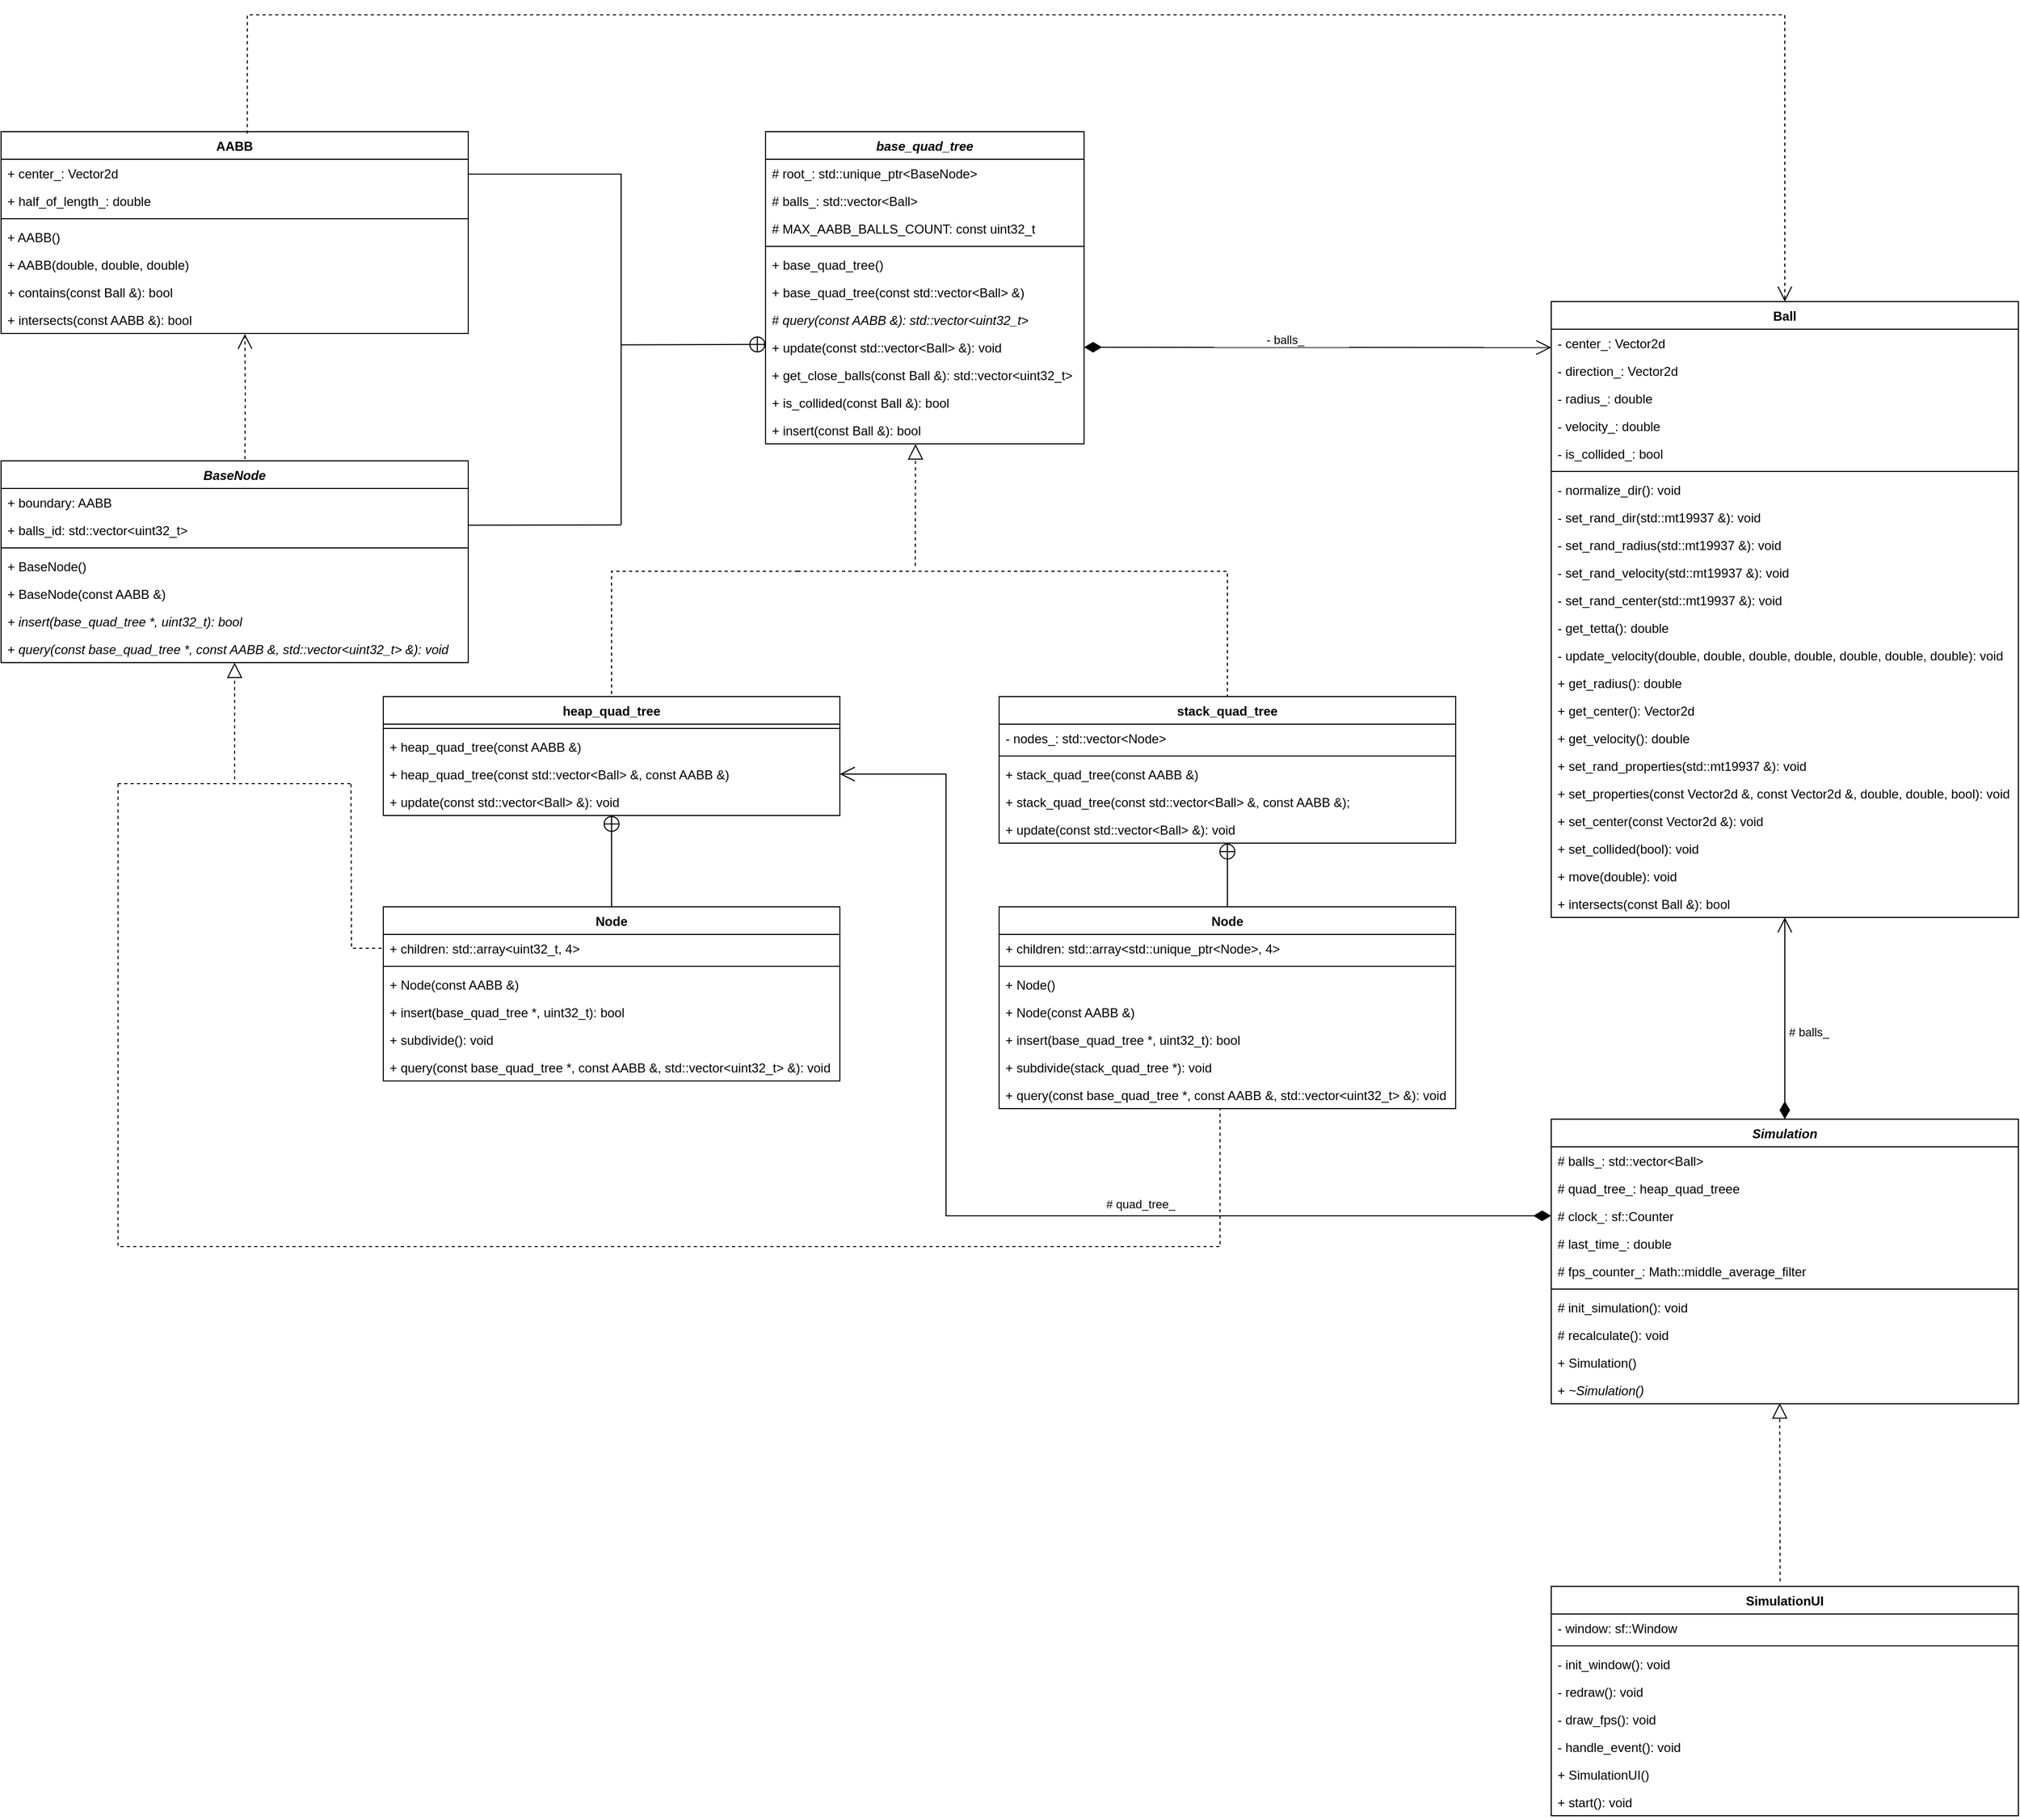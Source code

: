 <mxfile version="21.1.1" type="device">
  <diagram name="Page-1" id="UJRYO1_6vTV9VIauJ9Q4">
    <mxGraphModel dx="3269" dy="2521" grid="1" gridSize="10" guides="1" tooltips="1" connect="1" arrows="1" fold="1" page="1" pageScale="1" pageWidth="827" pageHeight="1169" math="0" shadow="0">
      <root>
        <mxCell id="0" />
        <mxCell id="1" parent="0" />
        <mxCell id="9urxqjlxQr2E_BWtx98O-6" value="Ball" style="swimlane;fontStyle=1;align=center;verticalAlign=top;childLayout=stackLayout;horizontal=1;startSize=26;horizontalStack=0;resizeParent=1;resizeParentMax=0;resizeLast=0;collapsible=1;marginBottom=0;whiteSpace=wrap;html=1;" parent="1" vertex="1">
          <mxGeometry x="1230" y="230" width="440" height="580" as="geometry">
            <mxRectangle x="140" y="180" width="60" height="30" as="alternateBounds" />
          </mxGeometry>
        </mxCell>
        <mxCell id="9urxqjlxQr2E_BWtx98O-7" value="- center_: Vector2d" style="text;strokeColor=none;fillColor=none;align=left;verticalAlign=top;spacingLeft=4;spacingRight=4;overflow=hidden;rotatable=0;points=[[0,0.5],[1,0.5]];portConstraint=eastwest;whiteSpace=wrap;html=1;" parent="9urxqjlxQr2E_BWtx98O-6" vertex="1">
          <mxGeometry y="26" width="440" height="26" as="geometry" />
        </mxCell>
        <mxCell id="b9e9yPSJ1jXsbHPMa5kg-59" value="- direction_: Vector2d" style="text;strokeColor=none;fillColor=none;align=left;verticalAlign=top;spacingLeft=4;spacingRight=4;overflow=hidden;rotatable=0;points=[[0,0.5],[1,0.5]];portConstraint=eastwest;whiteSpace=wrap;html=1;" parent="9urxqjlxQr2E_BWtx98O-6" vertex="1">
          <mxGeometry y="52" width="440" height="26" as="geometry" />
        </mxCell>
        <mxCell id="b9e9yPSJ1jXsbHPMa5kg-58" value="- radius_: double" style="text;strokeColor=none;fillColor=none;align=left;verticalAlign=top;spacingLeft=4;spacingRight=4;overflow=hidden;rotatable=0;points=[[0,0.5],[1,0.5]];portConstraint=eastwest;whiteSpace=wrap;html=1;" parent="9urxqjlxQr2E_BWtx98O-6" vertex="1">
          <mxGeometry y="78" width="440" height="26" as="geometry" />
        </mxCell>
        <mxCell id="b9e9yPSJ1jXsbHPMa5kg-57" value="- velocity_: double" style="text;strokeColor=none;fillColor=none;align=left;verticalAlign=top;spacingLeft=4;spacingRight=4;overflow=hidden;rotatable=0;points=[[0,0.5],[1,0.5]];portConstraint=eastwest;whiteSpace=wrap;html=1;" parent="9urxqjlxQr2E_BWtx98O-6" vertex="1">
          <mxGeometry y="104" width="440" height="26" as="geometry" />
        </mxCell>
        <mxCell id="b9e9yPSJ1jXsbHPMa5kg-55" value="- is_collided_: bool" style="text;strokeColor=none;fillColor=none;align=left;verticalAlign=top;spacingLeft=4;spacingRight=4;overflow=hidden;rotatable=0;points=[[0,0.5],[1,0.5]];portConstraint=eastwest;whiteSpace=wrap;html=1;" parent="9urxqjlxQr2E_BWtx98O-6" vertex="1">
          <mxGeometry y="130" width="440" height="26" as="geometry" />
        </mxCell>
        <mxCell id="9urxqjlxQr2E_BWtx98O-8" value="" style="line;strokeWidth=1;fillColor=none;align=left;verticalAlign=middle;spacingTop=-1;spacingLeft=3;spacingRight=3;rotatable=0;labelPosition=right;points=[];portConstraint=eastwest;strokeColor=inherit;" parent="9urxqjlxQr2E_BWtx98O-6" vertex="1">
          <mxGeometry y="156" width="440" height="8" as="geometry" />
        </mxCell>
        <mxCell id="9urxqjlxQr2E_BWtx98O-9" value="- normalize_dir(): void" style="text;strokeColor=none;fillColor=none;align=left;verticalAlign=top;spacingLeft=4;spacingRight=4;overflow=hidden;rotatable=0;points=[[0,0.5],[1,0.5]];portConstraint=eastwest;whiteSpace=wrap;html=1;" parent="9urxqjlxQr2E_BWtx98O-6" vertex="1">
          <mxGeometry y="164" width="440" height="26" as="geometry" />
        </mxCell>
        <mxCell id="b9e9yPSJ1jXsbHPMa5kg-66" value="- set_rand_dir(std::mt19937 &amp;amp;): void" style="text;strokeColor=none;fillColor=none;align=left;verticalAlign=top;spacingLeft=4;spacingRight=4;overflow=hidden;rotatable=0;points=[[0,0.5],[1,0.5]];portConstraint=eastwest;whiteSpace=wrap;html=1;" parent="9urxqjlxQr2E_BWtx98O-6" vertex="1">
          <mxGeometry y="190" width="440" height="26" as="geometry" />
        </mxCell>
        <mxCell id="b9e9yPSJ1jXsbHPMa5kg-65" value="- set_rand_radius(std::mt19937 &amp;amp;): void" style="text;strokeColor=none;fillColor=none;align=left;verticalAlign=top;spacingLeft=4;spacingRight=4;overflow=hidden;rotatable=0;points=[[0,0.5],[1,0.5]];portConstraint=eastwest;whiteSpace=wrap;html=1;" parent="9urxqjlxQr2E_BWtx98O-6" vertex="1">
          <mxGeometry y="216" width="440" height="26" as="geometry" />
        </mxCell>
        <mxCell id="b9e9yPSJ1jXsbHPMa5kg-64" value="- set_rand_velocity(std::mt19937 &amp;amp;): void&amp;nbsp;" style="text;strokeColor=none;fillColor=none;align=left;verticalAlign=top;spacingLeft=4;spacingRight=4;overflow=hidden;rotatable=0;points=[[0,0.5],[1,0.5]];portConstraint=eastwest;whiteSpace=wrap;html=1;" parent="9urxqjlxQr2E_BWtx98O-6" vertex="1">
          <mxGeometry y="242" width="440" height="26" as="geometry" />
        </mxCell>
        <mxCell id="b9e9yPSJ1jXsbHPMa5kg-63" value="- set_rand_center(std::mt19937 &amp;amp;): void" style="text;strokeColor=none;fillColor=none;align=left;verticalAlign=top;spacingLeft=4;spacingRight=4;overflow=hidden;rotatable=0;points=[[0,0.5],[1,0.5]];portConstraint=eastwest;whiteSpace=wrap;html=1;" parent="9urxqjlxQr2E_BWtx98O-6" vertex="1">
          <mxGeometry y="268" width="440" height="26" as="geometry" />
        </mxCell>
        <mxCell id="b9e9yPSJ1jXsbHPMa5kg-62" value="- get_tetta(): double" style="text;strokeColor=none;fillColor=none;align=left;verticalAlign=top;spacingLeft=4;spacingRight=4;overflow=hidden;rotatable=0;points=[[0,0.5],[1,0.5]];portConstraint=eastwest;whiteSpace=wrap;html=1;" parent="9urxqjlxQr2E_BWtx98O-6" vertex="1">
          <mxGeometry y="294" width="440" height="26" as="geometry" />
        </mxCell>
        <mxCell id="b9e9yPSJ1jXsbHPMa5kg-61" value="- update_velocity(double, double, double, double, double, double, double): void" style="text;strokeColor=none;fillColor=none;align=left;verticalAlign=top;spacingLeft=4;spacingRight=4;overflow=hidden;rotatable=0;points=[[0,0.5],[1,0.5]];portConstraint=eastwest;whiteSpace=wrap;html=1;" parent="9urxqjlxQr2E_BWtx98O-6" vertex="1">
          <mxGeometry y="320" width="440" height="26" as="geometry" />
        </mxCell>
        <mxCell id="b9e9yPSJ1jXsbHPMa5kg-60" value="+ get_radius(): double" style="text;strokeColor=none;fillColor=none;align=left;verticalAlign=top;spacingLeft=4;spacingRight=4;overflow=hidden;rotatable=0;points=[[0,0.5],[1,0.5]];portConstraint=eastwest;whiteSpace=wrap;html=1;" parent="9urxqjlxQr2E_BWtx98O-6" vertex="1">
          <mxGeometry y="346" width="440" height="26" as="geometry" />
        </mxCell>
        <mxCell id="b9e9yPSJ1jXsbHPMa5kg-70" value="+ get_center(): Vector2d" style="text;strokeColor=none;fillColor=none;align=left;verticalAlign=top;spacingLeft=4;spacingRight=4;overflow=hidden;rotatable=0;points=[[0,0.5],[1,0.5]];portConstraint=eastwest;whiteSpace=wrap;html=1;" parent="9urxqjlxQr2E_BWtx98O-6" vertex="1">
          <mxGeometry y="372" width="440" height="26" as="geometry" />
        </mxCell>
        <mxCell id="b9e9yPSJ1jXsbHPMa5kg-69" value="+ get_velocity(): double" style="text;strokeColor=none;fillColor=none;align=left;verticalAlign=top;spacingLeft=4;spacingRight=4;overflow=hidden;rotatable=0;points=[[0,0.5],[1,0.5]];portConstraint=eastwest;whiteSpace=wrap;html=1;" parent="9urxqjlxQr2E_BWtx98O-6" vertex="1">
          <mxGeometry y="398" width="440" height="26" as="geometry" />
        </mxCell>
        <mxCell id="b9e9yPSJ1jXsbHPMa5kg-68" value="+ set_rand_properties(std::mt19937 &amp;amp;): void" style="text;strokeColor=none;fillColor=none;align=left;verticalAlign=top;spacingLeft=4;spacingRight=4;overflow=hidden;rotatable=0;points=[[0,0.5],[1,0.5]];portConstraint=eastwest;whiteSpace=wrap;html=1;" parent="9urxqjlxQr2E_BWtx98O-6" vertex="1">
          <mxGeometry y="424" width="440" height="26" as="geometry" />
        </mxCell>
        <mxCell id="b9e9yPSJ1jXsbHPMa5kg-67" value="+ set_properties(const Vector2d &amp;amp;, const Vector2d &amp;amp;, double, double, bool): void" style="text;strokeColor=none;fillColor=none;align=left;verticalAlign=top;spacingLeft=4;spacingRight=4;overflow=hidden;rotatable=0;points=[[0,0.5],[1,0.5]];portConstraint=eastwest;whiteSpace=wrap;html=1;" parent="9urxqjlxQr2E_BWtx98O-6" vertex="1">
          <mxGeometry y="450" width="440" height="26" as="geometry" />
        </mxCell>
        <mxCell id="b9e9yPSJ1jXsbHPMa5kg-74" value="+ set_center(const Vector2d &amp;amp;): void" style="text;strokeColor=none;fillColor=none;align=left;verticalAlign=top;spacingLeft=4;spacingRight=4;overflow=hidden;rotatable=0;points=[[0,0.5],[1,0.5]];portConstraint=eastwest;whiteSpace=wrap;html=1;" parent="9urxqjlxQr2E_BWtx98O-6" vertex="1">
          <mxGeometry y="476" width="440" height="26" as="geometry" />
        </mxCell>
        <mxCell id="b9e9yPSJ1jXsbHPMa5kg-73" value="+ set_collided(bool): void" style="text;strokeColor=none;fillColor=none;align=left;verticalAlign=top;spacingLeft=4;spacingRight=4;overflow=hidden;rotatable=0;points=[[0,0.5],[1,0.5]];portConstraint=eastwest;whiteSpace=wrap;html=1;" parent="9urxqjlxQr2E_BWtx98O-6" vertex="1">
          <mxGeometry y="502" width="440" height="26" as="geometry" />
        </mxCell>
        <mxCell id="b9e9yPSJ1jXsbHPMa5kg-71" value="+ move(double): void" style="text;strokeColor=none;fillColor=none;align=left;verticalAlign=top;spacingLeft=4;spacingRight=4;overflow=hidden;rotatable=0;points=[[0,0.5],[1,0.5]];portConstraint=eastwest;whiteSpace=wrap;html=1;" parent="9urxqjlxQr2E_BWtx98O-6" vertex="1">
          <mxGeometry y="528" width="440" height="26" as="geometry" />
        </mxCell>
        <mxCell id="b9e9yPSJ1jXsbHPMa5kg-78" value="+ intersects(const Ball &amp;amp;): bool" style="text;strokeColor=none;fillColor=none;align=left;verticalAlign=top;spacingLeft=4;spacingRight=4;overflow=hidden;rotatable=0;points=[[0,0.5],[1,0.5]];portConstraint=eastwest;whiteSpace=wrap;html=1;" parent="9urxqjlxQr2E_BWtx98O-6" vertex="1">
          <mxGeometry y="554" width="440" height="26" as="geometry" />
        </mxCell>
        <mxCell id="9urxqjlxQr2E_BWtx98O-10" value="&lt;i&gt;base_quad_tree&lt;/i&gt;" style="swimlane;fontStyle=1;align=center;verticalAlign=top;childLayout=stackLayout;horizontal=1;startSize=26;horizontalStack=0;resizeParent=1;resizeParentMax=0;resizeLast=0;collapsible=1;marginBottom=0;whiteSpace=wrap;html=1;" parent="1" vertex="1">
          <mxGeometry x="490" y="70" width="300" height="294" as="geometry" />
        </mxCell>
        <mxCell id="9urxqjlxQr2E_BWtx98O-11" value="# root_:&amp;nbsp;std::unique_ptr&amp;lt;BaseNode&amp;gt;&lt;br&gt;" style="text;strokeColor=none;fillColor=none;align=left;verticalAlign=top;spacingLeft=4;spacingRight=4;overflow=hidden;rotatable=0;points=[[0,0.5],[1,0.5]];portConstraint=eastwest;whiteSpace=wrap;html=1;" parent="9urxqjlxQr2E_BWtx98O-10" vertex="1">
          <mxGeometry y="26" width="300" height="26" as="geometry" />
        </mxCell>
        <mxCell id="9urxqjlxQr2E_BWtx98O-34" value="# balls_: std::vector&amp;lt;Ball&amp;gt;" style="text;strokeColor=none;fillColor=none;align=left;verticalAlign=top;spacingLeft=4;spacingRight=4;overflow=hidden;rotatable=0;points=[[0,0.5],[1,0.5]];portConstraint=eastwest;whiteSpace=wrap;html=1;" parent="9urxqjlxQr2E_BWtx98O-10" vertex="1">
          <mxGeometry y="52" width="300" height="26" as="geometry" />
        </mxCell>
        <mxCell id="9urxqjlxQr2E_BWtx98O-35" value="&lt;span style=&quot;color: rgb(0, 0, 0); font-family: Helvetica; font-size: 12px; font-style: normal; font-variant-ligatures: normal; font-variant-caps: normal; font-weight: 400; letter-spacing: normal; orphans: 2; text-align: left; text-indent: 0px; text-transform: none; widows: 2; word-spacing: 0px; -webkit-text-stroke-width: 0px; background-color: rgb(251, 251, 251); text-decoration-thickness: initial; text-decoration-style: initial; text-decoration-color: initial; float: none; display: inline !important;&quot;&gt;# MAX_AABB_BALLS_COUNT:&amp;nbsp;&lt;/span&gt;const uint32_t" style="text;strokeColor=none;fillColor=none;align=left;verticalAlign=top;spacingLeft=4;spacingRight=4;overflow=hidden;rotatable=0;points=[[0,0.5],[1,0.5]];portConstraint=eastwest;whiteSpace=wrap;html=1;" parent="9urxqjlxQr2E_BWtx98O-10" vertex="1">
          <mxGeometry y="78" width="300" height="26" as="geometry" />
        </mxCell>
        <mxCell id="9urxqjlxQr2E_BWtx98O-12" value="" style="line;strokeWidth=1;fillColor=none;align=left;verticalAlign=middle;spacingTop=-1;spacingLeft=3;spacingRight=3;rotatable=0;labelPosition=right;points=[];portConstraint=eastwest;strokeColor=inherit;" parent="9urxqjlxQr2E_BWtx98O-10" vertex="1">
          <mxGeometry y="104" width="300" height="8" as="geometry" />
        </mxCell>
        <mxCell id="b9e9yPSJ1jXsbHPMa5kg-1" value="+ base_quad_tree()" style="text;strokeColor=none;fillColor=none;align=left;verticalAlign=top;spacingLeft=4;spacingRight=4;overflow=hidden;rotatable=0;points=[[0,0.5],[1,0.5]];portConstraint=eastwest;whiteSpace=wrap;html=1;" parent="9urxqjlxQr2E_BWtx98O-10" vertex="1">
          <mxGeometry y="112" width="300" height="26" as="geometry" />
        </mxCell>
        <mxCell id="b9e9yPSJ1jXsbHPMa5kg-2" value="+ base_quad_tree(const std::vector&amp;lt;Ball&amp;gt; &amp;amp;)" style="text;strokeColor=none;fillColor=none;align=left;verticalAlign=top;spacingLeft=4;spacingRight=4;overflow=hidden;rotatable=0;points=[[0,0.5],[1,0.5]];portConstraint=eastwest;whiteSpace=wrap;html=1;" parent="9urxqjlxQr2E_BWtx98O-10" vertex="1">
          <mxGeometry y="138" width="300" height="26" as="geometry" />
        </mxCell>
        <mxCell id="9urxqjlxQr2E_BWtx98O-13" value="# &lt;i&gt;query(const AABB &amp;amp;):&amp;nbsp;std::vector&amp;lt;uint32_t&amp;gt;&lt;/i&gt;" style="text;strokeColor=none;fillColor=none;align=left;verticalAlign=top;spacingLeft=4;spacingRight=4;overflow=hidden;rotatable=0;points=[[0,0.5],[1,0.5]];portConstraint=eastwest;whiteSpace=wrap;html=1;" parent="9urxqjlxQr2E_BWtx98O-10" vertex="1">
          <mxGeometry y="164" width="300" height="26" as="geometry" />
        </mxCell>
        <mxCell id="9urxqjlxQr2E_BWtx98O-39" value="+ update(const std::vector&amp;lt;Ball&amp;gt; &amp;amp;): void" style="text;strokeColor=none;fillColor=none;align=left;verticalAlign=top;spacingLeft=4;spacingRight=4;overflow=hidden;rotatable=0;points=[[0,0.5],[1,0.5]];portConstraint=eastwest;whiteSpace=wrap;html=1;" parent="9urxqjlxQr2E_BWtx98O-10" vertex="1">
          <mxGeometry y="190" width="300" height="26" as="geometry" />
        </mxCell>
        <mxCell id="9urxqjlxQr2E_BWtx98O-40" value="+ get_close_balls(const Ball &amp;amp;):&amp;nbsp;std::vector&amp;lt;uint32_t&amp;gt;" style="text;strokeColor=none;fillColor=none;align=left;verticalAlign=top;spacingLeft=4;spacingRight=4;overflow=hidden;rotatable=0;points=[[0,0.5],[1,0.5]];portConstraint=eastwest;whiteSpace=wrap;html=1;" parent="9urxqjlxQr2E_BWtx98O-10" vertex="1">
          <mxGeometry y="216" width="300" height="26" as="geometry" />
        </mxCell>
        <mxCell id="9urxqjlxQr2E_BWtx98O-37" value="+ is_collided(const Ball &amp;amp;): bool" style="text;strokeColor=none;fillColor=none;align=left;verticalAlign=top;spacingLeft=4;spacingRight=4;overflow=hidden;rotatable=0;points=[[0,0.5],[1,0.5]];portConstraint=eastwest;whiteSpace=wrap;html=1;" parent="9urxqjlxQr2E_BWtx98O-10" vertex="1">
          <mxGeometry y="242" width="300" height="26" as="geometry" />
        </mxCell>
        <mxCell id="9urxqjlxQr2E_BWtx98O-47" value="+ insert(const Ball &amp;amp;): bool" style="text;strokeColor=none;fillColor=none;align=left;verticalAlign=top;spacingLeft=4;spacingRight=4;overflow=hidden;rotatable=0;points=[[0,0.5],[1,0.5]];portConstraint=eastwest;whiteSpace=wrap;html=1;" parent="9urxqjlxQr2E_BWtx98O-10" vertex="1">
          <mxGeometry y="268" width="300" height="26" as="geometry" />
        </mxCell>
        <mxCell id="9urxqjlxQr2E_BWtx98O-14" value="heap_quad_tree" style="swimlane;fontStyle=1;align=center;verticalAlign=top;childLayout=stackLayout;horizontal=1;startSize=26;horizontalStack=0;resizeParent=1;resizeParentMax=0;resizeLast=0;collapsible=1;marginBottom=0;whiteSpace=wrap;html=1;" parent="1" vertex="1">
          <mxGeometry x="130" y="602" width="430" height="112" as="geometry" />
        </mxCell>
        <mxCell id="9urxqjlxQr2E_BWtx98O-16" value="" style="line;strokeWidth=1;fillColor=none;align=left;verticalAlign=middle;spacingTop=-1;spacingLeft=3;spacingRight=3;rotatable=0;labelPosition=right;points=[];portConstraint=eastwest;strokeColor=inherit;" parent="9urxqjlxQr2E_BWtx98O-14" vertex="1">
          <mxGeometry y="26" width="430" height="8" as="geometry" />
        </mxCell>
        <mxCell id="9urxqjlxQr2E_BWtx98O-17" value="+&amp;nbsp;heap_quad_tree(const AABB &amp;amp;)" style="text;strokeColor=none;fillColor=none;align=left;verticalAlign=top;spacingLeft=4;spacingRight=4;overflow=hidden;rotatable=0;points=[[0,0.5],[1,0.5]];portConstraint=eastwest;whiteSpace=wrap;html=1;" parent="9urxqjlxQr2E_BWtx98O-14" vertex="1">
          <mxGeometry y="34" width="430" height="26" as="geometry" />
        </mxCell>
        <mxCell id="b9e9yPSJ1jXsbHPMa5kg-81" value="+&amp;nbsp;heap_quad_tree(const std::vector&amp;lt;Ball&amp;gt; &amp;amp;,&amp;nbsp;&lt;span style=&quot;background-color: initial;&quot;&gt;const AABB &amp;amp;)&lt;/span&gt;" style="text;strokeColor=none;fillColor=none;align=left;verticalAlign=top;spacingLeft=4;spacingRight=4;overflow=hidden;rotatable=0;points=[[0,0.5],[1,0.5]];portConstraint=eastwest;whiteSpace=wrap;html=1;" parent="9urxqjlxQr2E_BWtx98O-14" vertex="1">
          <mxGeometry y="60" width="430" height="26" as="geometry" />
        </mxCell>
        <mxCell id="b9e9yPSJ1jXsbHPMa5kg-80" value="+ update(const std::vector&amp;lt;Ball&amp;gt; &amp;amp;): void" style="text;strokeColor=none;fillColor=none;align=left;verticalAlign=top;spacingLeft=4;spacingRight=4;overflow=hidden;rotatable=0;points=[[0,0.5],[1,0.5]];portConstraint=eastwest;whiteSpace=wrap;html=1;" parent="9urxqjlxQr2E_BWtx98O-14" vertex="1">
          <mxGeometry y="86" width="430" height="26" as="geometry" />
        </mxCell>
        <mxCell id="9urxqjlxQr2E_BWtx98O-18" value="stack_quad_tree" style="swimlane;fontStyle=1;align=center;verticalAlign=top;childLayout=stackLayout;horizontal=1;startSize=26;horizontalStack=0;resizeParent=1;resizeParentMax=0;resizeLast=0;collapsible=1;marginBottom=0;whiteSpace=wrap;html=1;" parent="1" vertex="1">
          <mxGeometry x="710" y="602" width="430" height="138" as="geometry" />
        </mxCell>
        <mxCell id="9urxqjlxQr2E_BWtx98O-19" value="- nodes_: std::vector&amp;lt;Node&amp;gt;" style="text;strokeColor=none;fillColor=none;align=left;verticalAlign=top;spacingLeft=4;spacingRight=4;overflow=hidden;rotatable=0;points=[[0,0.5],[1,0.5]];portConstraint=eastwest;whiteSpace=wrap;html=1;" parent="9urxqjlxQr2E_BWtx98O-18" vertex="1">
          <mxGeometry y="26" width="430" height="26" as="geometry" />
        </mxCell>
        <mxCell id="9urxqjlxQr2E_BWtx98O-20" value="" style="line;strokeWidth=1;fillColor=none;align=left;verticalAlign=middle;spacingTop=-1;spacingLeft=3;spacingRight=3;rotatable=0;labelPosition=right;points=[];portConstraint=eastwest;strokeColor=inherit;" parent="9urxqjlxQr2E_BWtx98O-18" vertex="1">
          <mxGeometry y="52" width="430" height="8" as="geometry" />
        </mxCell>
        <mxCell id="9urxqjlxQr2E_BWtx98O-21" value="+&amp;nbsp;stack_quad_tree(const AABB &amp;amp;)" style="text;strokeColor=none;fillColor=none;align=left;verticalAlign=top;spacingLeft=4;spacingRight=4;overflow=hidden;rotatable=0;points=[[0,0.5],[1,0.5]];portConstraint=eastwest;whiteSpace=wrap;html=1;" parent="9urxqjlxQr2E_BWtx98O-18" vertex="1">
          <mxGeometry y="60" width="430" height="26" as="geometry" />
        </mxCell>
        <mxCell id="DFQqrLlvGNQ0C313aOUL-31" value="+&amp;nbsp;stack_quad_tree(const std::vector&amp;lt;Ball&amp;gt; &amp;amp;,&amp;nbsp;&lt;span style=&quot;background-color: initial;&quot;&gt;const AABB &amp;amp;);&lt;/span&gt;" style="text;strokeColor=none;fillColor=none;align=left;verticalAlign=top;spacingLeft=4;spacingRight=4;overflow=hidden;rotatable=0;points=[[0,0.5],[1,0.5]];portConstraint=eastwest;whiteSpace=wrap;html=1;" parent="9urxqjlxQr2E_BWtx98O-18" vertex="1">
          <mxGeometry y="86" width="430" height="26" as="geometry" />
        </mxCell>
        <mxCell id="DFQqrLlvGNQ0C313aOUL-30" value="+&amp;nbsp;update(const std::vector&amp;lt;Ball&amp;gt; &amp;amp;): void" style="text;strokeColor=none;fillColor=none;align=left;verticalAlign=top;spacingLeft=4;spacingRight=4;overflow=hidden;rotatable=0;points=[[0,0.5],[1,0.5]];portConstraint=eastwest;whiteSpace=wrap;html=1;" parent="9urxqjlxQr2E_BWtx98O-18" vertex="1">
          <mxGeometry y="112" width="430" height="26" as="geometry" />
        </mxCell>
        <mxCell id="9urxqjlxQr2E_BWtx98O-41" value="- balls_" style="endArrow=open;html=1;endSize=12;startArrow=diamondThin;startSize=14;startFill=1;align=left;verticalAlign=bottom;rounded=0;exitX=1;exitY=0.5;exitDx=0;exitDy=0;entryX=0;entryY=0.665;entryDx=0;entryDy=0;entryPerimeter=0;" parent="1" source="9urxqjlxQr2E_BWtx98O-39" target="9urxqjlxQr2E_BWtx98O-7" edge="1">
          <mxGeometry x="-0.224" y="-2" relative="1" as="geometry">
            <mxPoint x="310" y="280" as="sourcePoint" />
            <mxPoint x="1230" y="273" as="targetPoint" />
            <mxPoint as="offset" />
          </mxGeometry>
        </mxCell>
        <mxCell id="b9e9yPSJ1jXsbHPMa5kg-8" value="" style="endArrow=none;startArrow=circlePlus;endFill=0;startFill=0;html=1;rounded=0;entryX=0.487;entryY=0.48;entryDx=0;entryDy=0;entryPerimeter=0;exitX=0.001;exitY=0.399;exitDx=0;exitDy=0;exitPerimeter=0;" parent="1" source="9urxqjlxQr2E_BWtx98O-39" target="b9e9yPSJ1jXsbHPMa5kg-28" edge="1">
          <mxGeometry width="160" relative="1" as="geometry">
            <mxPoint x="440" y="317" as="sourcePoint" />
            <mxPoint x="350" y="210" as="targetPoint" />
          </mxGeometry>
        </mxCell>
        <mxCell id="b9e9yPSJ1jXsbHPMa5kg-28" value="" style="line;strokeWidth=1;fillColor=none;align=left;verticalAlign=middle;spacingTop=-1;spacingLeft=3;spacingRight=3;rotatable=0;labelPosition=right;points=[];portConstraint=eastwest;strokeColor=inherit;direction=south;" parent="1" vertex="1">
          <mxGeometry x="350" y="110" width="8" height="330" as="geometry" />
        </mxCell>
        <mxCell id="b9e9yPSJ1jXsbHPMa5kg-34" value="" style="endArrow=block;dashed=1;endFill=0;endSize=12;html=1;rounded=0;entryX=0.5;entryY=1;entryDx=0;entryDy=0;entryPerimeter=0;" parent="1" source="b9e9yPSJ1jXsbHPMa5kg-35" target="b9e9yPSJ1jXsbHPMa5kg-39" edge="1">
          <mxGeometry width="160" relative="1" as="geometry">
            <mxPoint x="180" y="452" as="sourcePoint" />
            <mxPoint x="-10" y="580" as="targetPoint" />
          </mxGeometry>
        </mxCell>
        <mxCell id="b9e9yPSJ1jXsbHPMa5kg-35" value="" style="line;strokeWidth=1;fillColor=none;align=left;verticalAlign=middle;spacingTop=-1;spacingLeft=3;spacingRight=3;rotatable=0;labelPosition=right;points=[];portConstraint=eastwest;strokeColor=inherit;dashed=1;" parent="1" vertex="1">
          <mxGeometry x="-120" y="680" width="220" height="8" as="geometry" />
        </mxCell>
        <mxCell id="b9e9yPSJ1jXsbHPMa5kg-18" value="" style="endArrow=none;startArrow=circlePlus;endFill=0;startFill=0;html=1;rounded=0;entryX=0.5;entryY=0;entryDx=0;entryDy=0;verticalAlign=middle;exitX=0.5;exitY=1;exitDx=0;exitDy=0;exitPerimeter=0;" parent="1" source="DFQqrLlvGNQ0C313aOUL-30" target="b9e9yPSJ1jXsbHPMa5kg-85" edge="1">
          <mxGeometry width="160" relative="1" as="geometry">
            <mxPoint x="950" y="750" as="sourcePoint" />
            <mxPoint x="1157.87" y="791.326" as="targetPoint" />
          </mxGeometry>
        </mxCell>
        <mxCell id="DFQqrLlvGNQ0C313aOUL-36" value="" style="endArrow=none;startArrow=circlePlus;endFill=0;startFill=0;html=1;rounded=0;entryX=0.5;entryY=0;entryDx=0;entryDy=0;verticalAlign=middle;exitX=0.5;exitY=0.998;exitDx=0;exitDy=0;exitPerimeter=0;" parent="1" source="b9e9yPSJ1jXsbHPMa5kg-80" target="b9e9yPSJ1jXsbHPMa5kg-13" edge="1">
          <mxGeometry width="160" relative="1" as="geometry">
            <mxPoint x="344.7" y="760" as="sourcePoint" />
            <mxPoint x="344.7" y="820" as="targetPoint" />
          </mxGeometry>
        </mxCell>
        <mxCell id="9urxqjlxQr2E_BWtx98O-31" value="" style="endArrow=block;dashed=1;endFill=0;endSize=12;html=1;rounded=0;entryX=0.471;entryY=1.009;entryDx=0;entryDy=0;entryPerimeter=0;" parent="1" target="9urxqjlxQr2E_BWtx98O-47" edge="1">
          <mxGeometry width="160" relative="1" as="geometry">
            <mxPoint x="631" y="479" as="sourcePoint" />
            <mxPoint x="590" y="370" as="targetPoint" />
          </mxGeometry>
        </mxCell>
        <mxCell id="DFQqrLlvGNQ0C313aOUL-38" value="" style="line;strokeWidth=1;fillColor=none;align=left;verticalAlign=middle;spacingTop=-1;spacingLeft=3;spacingRight=3;rotatable=0;labelPosition=right;points=[];portConstraint=eastwest;strokeColor=inherit;dashed=1;" parent="1" vertex="1">
          <mxGeometry x="520" y="480" width="220" height="8" as="geometry" />
        </mxCell>
        <mxCell id="DFQqrLlvGNQ0C313aOUL-46" value="" style="group" parent="1" vertex="1" connectable="0">
          <mxGeometry x="-230" y="70" width="440" height="190" as="geometry" />
        </mxCell>
        <mxCell id="9urxqjlxQr2E_BWtx98O-22" value="AABB" style="swimlane;fontStyle=1;align=center;verticalAlign=top;childLayout=stackLayout;horizontal=1;startSize=26;horizontalStack=0;resizeParent=1;resizeParentMax=0;resizeLast=0;collapsible=1;marginBottom=0;whiteSpace=wrap;html=1;" parent="DFQqrLlvGNQ0C313aOUL-46" vertex="1">
          <mxGeometry width="440" height="190" as="geometry" />
        </mxCell>
        <mxCell id="9urxqjlxQr2E_BWtx98O-23" value="+ center_: Vector2d" style="text;strokeColor=none;fillColor=none;align=left;verticalAlign=top;spacingLeft=4;spacingRight=4;overflow=hidden;rotatable=0;points=[[0,0.5],[1,0.5]];portConstraint=eastwest;whiteSpace=wrap;html=1;" parent="9urxqjlxQr2E_BWtx98O-22" vertex="1">
          <mxGeometry y="26" width="440" height="26" as="geometry" />
        </mxCell>
        <mxCell id="b9e9yPSJ1jXsbHPMa5kg-47" value="+&amp;nbsp;half_of_length_: double" style="text;strokeColor=none;fillColor=none;align=left;verticalAlign=top;spacingLeft=4;spacingRight=4;overflow=hidden;rotatable=0;points=[[0,0.5],[1,0.5]];portConstraint=eastwest;whiteSpace=wrap;html=1;" parent="9urxqjlxQr2E_BWtx98O-22" vertex="1">
          <mxGeometry y="52" width="440" height="26" as="geometry" />
        </mxCell>
        <mxCell id="9urxqjlxQr2E_BWtx98O-24" value="" style="line;strokeWidth=1;fillColor=none;align=left;verticalAlign=middle;spacingTop=-1;spacingLeft=3;spacingRight=3;rotatable=0;labelPosition=right;points=[];portConstraint=eastwest;strokeColor=inherit;" parent="9urxqjlxQr2E_BWtx98O-22" vertex="1">
          <mxGeometry y="78" width="440" height="8" as="geometry" />
        </mxCell>
        <mxCell id="9urxqjlxQr2E_BWtx98O-25" value="+ AABB()" style="text;strokeColor=none;fillColor=none;align=left;verticalAlign=top;spacingLeft=4;spacingRight=4;overflow=hidden;rotatable=0;points=[[0,0.5],[1,0.5]];portConstraint=eastwest;whiteSpace=wrap;html=1;" parent="9urxqjlxQr2E_BWtx98O-22" vertex="1">
          <mxGeometry y="86" width="440" height="26" as="geometry" />
        </mxCell>
        <mxCell id="b9e9yPSJ1jXsbHPMa5kg-48" value="+ AABB(double, double, double)" style="text;strokeColor=none;fillColor=none;align=left;verticalAlign=top;spacingLeft=4;spacingRight=4;overflow=hidden;rotatable=0;points=[[0,0.5],[1,0.5]];portConstraint=eastwest;whiteSpace=wrap;html=1;" parent="9urxqjlxQr2E_BWtx98O-22" vertex="1">
          <mxGeometry y="112" width="440" height="26" as="geometry" />
        </mxCell>
        <mxCell id="b9e9yPSJ1jXsbHPMa5kg-50" value="+&amp;nbsp;contains(const Ball &amp;amp;): bool" style="text;strokeColor=none;fillColor=none;align=left;verticalAlign=top;spacingLeft=4;spacingRight=4;overflow=hidden;rotatable=0;points=[[0,0.5],[1,0.5]];portConstraint=eastwest;whiteSpace=wrap;html=1;" parent="9urxqjlxQr2E_BWtx98O-22" vertex="1">
          <mxGeometry y="138" width="440" height="26" as="geometry" />
        </mxCell>
        <mxCell id="b9e9yPSJ1jXsbHPMa5kg-49" value="+ intersects(const AABB &amp;amp;): bool" style="text;strokeColor=none;fillColor=none;align=left;verticalAlign=top;spacingLeft=4;spacingRight=4;overflow=hidden;rotatable=0;points=[[0,0.5],[1,0.5]];portConstraint=eastwest;whiteSpace=wrap;html=1;" parent="9urxqjlxQr2E_BWtx98O-22" vertex="1">
          <mxGeometry y="164" width="440" height="26" as="geometry" />
        </mxCell>
        <mxCell id="b9e9yPSJ1jXsbHPMa5kg-25" value="" style="endArrow=none;html=1;rounded=0;entryX=0;entryY=0.444;entryDx=0;entryDy=0;entryPerimeter=0;" parent="DFQqrLlvGNQ0C313aOUL-46" target="b9e9yPSJ1jXsbHPMa5kg-28" edge="1">
          <mxGeometry width="50" height="50" relative="1" as="geometry">
            <mxPoint x="440" y="40" as="sourcePoint" />
            <mxPoint x="580" y="40" as="targetPoint" />
          </mxGeometry>
        </mxCell>
        <mxCell id="DFQqrLlvGNQ0C313aOUL-48" value="" style="group" parent="1" vertex="1" connectable="0">
          <mxGeometry x="-230" y="380" width="440" height="190" as="geometry" />
        </mxCell>
        <mxCell id="b9e9yPSJ1jXsbHPMa5kg-4" value="&lt;i&gt;BaseNode&lt;/i&gt;" style="swimlane;fontStyle=1;align=center;verticalAlign=top;childLayout=stackLayout;horizontal=1;startSize=26;horizontalStack=0;resizeParent=1;resizeParentMax=0;resizeLast=0;collapsible=1;marginBottom=0;whiteSpace=wrap;html=1;" parent="DFQqrLlvGNQ0C313aOUL-48" vertex="1">
          <mxGeometry width="440" height="190" as="geometry" />
        </mxCell>
        <mxCell id="b9e9yPSJ1jXsbHPMa5kg-5" value="+ boundary: AABB" style="text;strokeColor=none;fillColor=none;align=left;verticalAlign=top;spacingLeft=4;spacingRight=4;overflow=hidden;rotatable=0;points=[[0,0.5],[1,0.5]];portConstraint=eastwest;whiteSpace=wrap;html=1;" parent="b9e9yPSJ1jXsbHPMa5kg-4" vertex="1">
          <mxGeometry y="26" width="440" height="26" as="geometry" />
        </mxCell>
        <mxCell id="b9e9yPSJ1jXsbHPMa5kg-38" value="+ balls_id: std::vector&amp;lt;uint32_t&amp;gt;" style="text;strokeColor=none;fillColor=none;align=left;verticalAlign=top;spacingLeft=4;spacingRight=4;overflow=hidden;rotatable=0;points=[[0,0.5],[1,0.5]];portConstraint=eastwest;whiteSpace=wrap;html=1;" parent="b9e9yPSJ1jXsbHPMa5kg-4" vertex="1">
          <mxGeometry y="52" width="440" height="26" as="geometry" />
        </mxCell>
        <mxCell id="b9e9yPSJ1jXsbHPMa5kg-6" value="" style="line;strokeWidth=1;fillColor=none;align=left;verticalAlign=middle;spacingTop=-1;spacingLeft=3;spacingRight=3;rotatable=0;labelPosition=right;points=[];portConstraint=eastwest;strokeColor=inherit;" parent="b9e9yPSJ1jXsbHPMa5kg-4" vertex="1">
          <mxGeometry y="78" width="440" height="8" as="geometry" />
        </mxCell>
        <mxCell id="b9e9yPSJ1jXsbHPMa5kg-7" value="+&amp;nbsp;BaseNode()" style="text;strokeColor=none;fillColor=none;align=left;verticalAlign=top;spacingLeft=4;spacingRight=4;overflow=hidden;rotatable=0;points=[[0,0.5],[1,0.5]];portConstraint=eastwest;whiteSpace=wrap;html=1;" parent="b9e9yPSJ1jXsbHPMa5kg-4" vertex="1">
          <mxGeometry y="86" width="440" height="26" as="geometry" />
        </mxCell>
        <mxCell id="b9e9yPSJ1jXsbHPMa5kg-41" value="+ BaseNode(const AABB &amp;amp;)" style="text;strokeColor=none;fillColor=none;align=left;verticalAlign=top;spacingLeft=4;spacingRight=4;overflow=hidden;rotatable=0;points=[[0,0.5],[1,0.5]];portConstraint=eastwest;whiteSpace=wrap;html=1;" parent="b9e9yPSJ1jXsbHPMa5kg-4" vertex="1">
          <mxGeometry y="112" width="440" height="26" as="geometry" />
        </mxCell>
        <mxCell id="b9e9yPSJ1jXsbHPMa5kg-40" value="&lt;i&gt;+ insert(base_quad_tree *, uint32_t): bool&lt;/i&gt;" style="text;strokeColor=none;fillColor=none;align=left;verticalAlign=top;spacingLeft=4;spacingRight=4;overflow=hidden;rotatable=0;points=[[0,0.5],[1,0.5]];portConstraint=eastwest;whiteSpace=wrap;html=1;" parent="b9e9yPSJ1jXsbHPMa5kg-4" vertex="1">
          <mxGeometry y="138" width="440" height="26" as="geometry" />
        </mxCell>
        <mxCell id="b9e9yPSJ1jXsbHPMa5kg-39" value="+ &lt;i&gt;query(const base_quad_tree *,&amp;nbsp;&lt;span style=&quot;background-color: initial;&quot;&gt;const AABB &amp;amp;,&amp;nbsp;&lt;/span&gt;&lt;span style=&quot;background-color: initial;&quot;&gt;std::vector&amp;lt;uint32_t&amp;gt; &amp;amp;): void&amp;nbsp;&lt;/span&gt;&lt;/i&gt;&lt;span style=&quot;background-color: initial;&quot;&gt;&lt;br&gt;&lt;/span&gt;" style="text;strokeColor=none;fillColor=none;align=left;verticalAlign=top;spacingLeft=4;spacingRight=4;overflow=hidden;rotatable=0;points=[[0,0.5],[1,0.5]];portConstraint=eastwest;whiteSpace=wrap;html=1;" parent="b9e9yPSJ1jXsbHPMa5kg-4" vertex="1">
          <mxGeometry y="164" width="440" height="26" as="geometry" />
        </mxCell>
        <mxCell id="b9e9yPSJ1jXsbHPMa5kg-26" value="" style="endArrow=none;html=1;rounded=0;exitX=1;exitY=0.333;exitDx=0;exitDy=0;entryX=1.001;entryY=0.5;entryDx=0;entryDy=0;entryPerimeter=0;exitPerimeter=0;" parent="DFQqrLlvGNQ0C313aOUL-48" source="b9e9yPSJ1jXsbHPMa5kg-38" target="b9e9yPSJ1jXsbHPMa5kg-28" edge="1">
          <mxGeometry width="50" height="50" relative="1" as="geometry">
            <mxPoint x="530" y="-30" as="sourcePoint" />
            <mxPoint x="590" y="83" as="targetPoint" />
          </mxGeometry>
        </mxCell>
        <mxCell id="DFQqrLlvGNQ0C313aOUL-49" value="" style="group" parent="1" vertex="1" connectable="0">
          <mxGeometry x="345" y="484" width="580" height="56" as="geometry" />
        </mxCell>
        <mxCell id="b9e9yPSJ1jXsbHPMa5kg-32" value="" style="endArrow=none;html=1;rounded=0;entryX=0.5;entryY=0;entryDx=0;entryDy=0;dashed=1;strokeColor=default;edgeStyle=elbowEdgeStyle;exitX=0.002;exitY=0.501;exitDx=0;exitDy=0;exitPerimeter=0;" parent="DFQqrLlvGNQ0C313aOUL-49" source="DFQqrLlvGNQ0C313aOUL-38" target="9urxqjlxQr2E_BWtx98O-14" edge="1">
          <mxGeometry width="50" height="50" relative="1" as="geometry">
            <mxPoint x="35" y="-4" as="sourcePoint" />
            <mxPoint x="85" y="-53" as="targetPoint" />
            <Array as="points">
              <mxPoint y="56" />
            </Array>
          </mxGeometry>
        </mxCell>
        <mxCell id="b9e9yPSJ1jXsbHPMa5kg-33" value="" style="endArrow=none;html=1;rounded=0;entryX=0.5;entryY=0;entryDx=0;entryDy=0;dashed=1;edgeStyle=orthogonalEdgeStyle;exitX=0.978;exitY=0.501;exitDx=0;exitDy=0;exitPerimeter=0;" parent="DFQqrLlvGNQ0C313aOUL-49" source="DFQqrLlvGNQ0C313aOUL-38" target="9urxqjlxQr2E_BWtx98O-18" edge="1">
          <mxGeometry width="50" height="50" relative="1" as="geometry">
            <mxPoint x="405" y="6" as="sourcePoint" />
            <mxPoint x="361" y="182" as="targetPoint" />
            <Array as="points">
              <mxPoint x="580" />
            </Array>
          </mxGeometry>
        </mxCell>
        <mxCell id="DFQqrLlvGNQ0C313aOUL-50" value="" style="group" parent="1" vertex="1" connectable="0">
          <mxGeometry x="-120" y="800" width="1260" height="320" as="geometry" />
        </mxCell>
        <mxCell id="b9e9yPSJ1jXsbHPMa5kg-85" value="Node" style="swimlane;fontStyle=1;align=center;verticalAlign=top;childLayout=stackLayout;horizontal=1;startSize=26;horizontalStack=0;resizeParent=1;resizeParentMax=0;resizeLast=0;collapsible=1;marginBottom=0;whiteSpace=wrap;html=1;" parent="DFQqrLlvGNQ0C313aOUL-50" vertex="1">
          <mxGeometry x="830" width="430" height="190" as="geometry" />
        </mxCell>
        <mxCell id="b9e9yPSJ1jXsbHPMa5kg-86" value="+ children: std::array&amp;lt;std::unique_ptr&amp;lt;Node&amp;gt;, 4&amp;gt;" style="text;strokeColor=none;fillColor=none;align=left;verticalAlign=top;spacingLeft=4;spacingRight=4;overflow=hidden;rotatable=0;points=[[0,0.5],[1,0.5]];portConstraint=eastwest;whiteSpace=wrap;html=1;" parent="b9e9yPSJ1jXsbHPMa5kg-85" vertex="1">
          <mxGeometry y="26" width="430" height="26" as="geometry" />
        </mxCell>
        <mxCell id="b9e9yPSJ1jXsbHPMa5kg-87" value="" style="line;strokeWidth=1;fillColor=none;align=left;verticalAlign=middle;spacingTop=-1;spacingLeft=3;spacingRight=3;rotatable=0;labelPosition=right;points=[];portConstraint=eastwest;strokeColor=inherit;" parent="b9e9yPSJ1jXsbHPMa5kg-85" vertex="1">
          <mxGeometry y="52" width="430" height="8" as="geometry" />
        </mxCell>
        <mxCell id="DFQqrLlvGNQ0C313aOUL-21" value="+ Node()" style="text;strokeColor=none;fillColor=none;align=left;verticalAlign=top;spacingLeft=4;spacingRight=4;overflow=hidden;rotatable=0;points=[[0,0.5],[1,0.5]];portConstraint=eastwest;whiteSpace=wrap;html=1;" parent="b9e9yPSJ1jXsbHPMa5kg-85" vertex="1">
          <mxGeometry y="60" width="430" height="26" as="geometry" />
        </mxCell>
        <mxCell id="DFQqrLlvGNQ0C313aOUL-22" value="+ Node(const AABB &amp;amp;)" style="text;strokeColor=none;fillColor=none;align=left;verticalAlign=top;spacingLeft=4;spacingRight=4;overflow=hidden;rotatable=0;points=[[0,0.5],[1,0.5]];portConstraint=eastwest;whiteSpace=wrap;html=1;" parent="b9e9yPSJ1jXsbHPMa5kg-85" vertex="1">
          <mxGeometry y="86" width="430" height="26" as="geometry" />
        </mxCell>
        <mxCell id="DFQqrLlvGNQ0C313aOUL-24" value="+ insert(base_quad_tree *, uint32_t): bool" style="text;strokeColor=none;fillColor=none;align=left;verticalAlign=top;spacingLeft=4;spacingRight=4;overflow=hidden;rotatable=0;points=[[0,0.5],[1,0.5]];portConstraint=eastwest;whiteSpace=wrap;html=1;" parent="b9e9yPSJ1jXsbHPMa5kg-85" vertex="1">
          <mxGeometry y="112" width="430" height="26" as="geometry" />
        </mxCell>
        <mxCell id="DFQqrLlvGNQ0C313aOUL-23" value="+ subdivide(stack_quad_tree *): void" style="text;strokeColor=none;fillColor=none;align=left;verticalAlign=top;spacingLeft=4;spacingRight=4;overflow=hidden;rotatable=0;points=[[0,0.5],[1,0.5]];portConstraint=eastwest;whiteSpace=wrap;html=1;" parent="b9e9yPSJ1jXsbHPMa5kg-85" vertex="1">
          <mxGeometry y="138" width="430" height="26" as="geometry" />
        </mxCell>
        <mxCell id="DFQqrLlvGNQ0C313aOUL-25" value="+&amp;nbsp;query(const base_quad_tree *,&amp;nbsp;&lt;span style=&quot;background-color: initial;&quot;&gt;const AABB &amp;amp;,&amp;nbsp;&lt;/span&gt;&lt;span style=&quot;background-color: initial;&quot;&gt;std::vector&amp;lt;uint32_t&amp;gt; &amp;amp;): void&lt;/span&gt;&lt;span style=&quot;background-color: initial;&quot;&gt;&lt;br&gt;&lt;/span&gt;" style="text;strokeColor=none;fillColor=none;align=left;verticalAlign=top;spacingLeft=4;spacingRight=4;overflow=hidden;rotatable=0;points=[[0,0.5],[1,0.5]];portConstraint=eastwest;whiteSpace=wrap;html=1;" parent="b9e9yPSJ1jXsbHPMa5kg-85" vertex="1">
          <mxGeometry y="164" width="430" height="26" as="geometry" />
        </mxCell>
        <mxCell id="DFQqrLlvGNQ0C313aOUL-33" value="" style="endArrow=none;html=1;rounded=0;exitX=0.001;exitY=0.526;exitDx=0;exitDy=0;exitPerimeter=0;dashed=1;edgeStyle=orthogonalEdgeStyle;elbow=vertical;entryX=0.484;entryY=1.009;entryDx=0;entryDy=0;entryPerimeter=0;" parent="DFQqrLlvGNQ0C313aOUL-50" source="b9e9yPSJ1jXsbHPMa5kg-35" target="DFQqrLlvGNQ0C313aOUL-25" edge="1">
          <mxGeometry width="50" height="50" relative="1" as="geometry">
            <mxPoint x="-2.842e-14" y="-112" as="sourcePoint" />
            <mxPoint x="1080" y="320" as="targetPoint" />
            <Array as="points">
              <mxPoint y="320" />
              <mxPoint x="1038" y="320" />
            </Array>
          </mxGeometry>
        </mxCell>
        <mxCell id="DFQqrLlvGNQ0C313aOUL-51" value="" style="group" parent="1" vertex="1" connectable="0">
          <mxGeometry x="100" y="684" width="460" height="280" as="geometry" />
        </mxCell>
        <mxCell id="b9e9yPSJ1jXsbHPMa5kg-13" value="Node" style="swimlane;fontStyle=1;align=center;verticalAlign=top;childLayout=stackLayout;horizontal=1;startSize=26;horizontalStack=0;resizeParent=1;resizeParentMax=0;resizeLast=0;collapsible=1;marginBottom=0;whiteSpace=wrap;html=1;" parent="DFQqrLlvGNQ0C313aOUL-51" vertex="1">
          <mxGeometry x="30" y="116" width="430" height="164" as="geometry" />
        </mxCell>
        <mxCell id="b9e9yPSJ1jXsbHPMa5kg-14" value="+ children:&amp;nbsp;std::array&amp;lt;uint32_t, 4&amp;gt;" style="text;strokeColor=none;fillColor=none;align=left;verticalAlign=top;spacingLeft=4;spacingRight=4;overflow=hidden;rotatable=0;points=[[0,0.5],[1,0.5]];portConstraint=eastwest;whiteSpace=wrap;html=1;" parent="b9e9yPSJ1jXsbHPMa5kg-13" vertex="1">
          <mxGeometry y="26" width="430" height="26" as="geometry" />
        </mxCell>
        <mxCell id="b9e9yPSJ1jXsbHPMa5kg-15" value="" style="line;strokeWidth=1;fillColor=none;align=left;verticalAlign=middle;spacingTop=-1;spacingLeft=3;spacingRight=3;rotatable=0;labelPosition=right;points=[];portConstraint=eastwest;strokeColor=inherit;" parent="b9e9yPSJ1jXsbHPMa5kg-13" vertex="1">
          <mxGeometry y="52" width="430" height="8" as="geometry" />
        </mxCell>
        <mxCell id="DFQqrLlvGNQ0C313aOUL-26" value="+ Node(const AABB &amp;amp;)" style="text;strokeColor=none;fillColor=none;align=left;verticalAlign=top;spacingLeft=4;spacingRight=4;overflow=hidden;rotatable=0;points=[[0,0.5],[1,0.5]];portConstraint=eastwest;whiteSpace=wrap;html=1;" parent="b9e9yPSJ1jXsbHPMa5kg-13" vertex="1">
          <mxGeometry y="60" width="430" height="26" as="geometry" />
        </mxCell>
        <mxCell id="DFQqrLlvGNQ0C313aOUL-28" value="+ insert(base_quad_tree *, uint32_t): bool" style="text;strokeColor=none;fillColor=none;align=left;verticalAlign=top;spacingLeft=4;spacingRight=4;overflow=hidden;rotatable=0;points=[[0,0.5],[1,0.5]];portConstraint=eastwest;whiteSpace=wrap;html=1;" parent="b9e9yPSJ1jXsbHPMa5kg-13" vertex="1">
          <mxGeometry y="86" width="430" height="26" as="geometry" />
        </mxCell>
        <mxCell id="DFQqrLlvGNQ0C313aOUL-27" value="+ subdivide(): void" style="text;strokeColor=none;fillColor=none;align=left;verticalAlign=top;spacingLeft=4;spacingRight=4;overflow=hidden;rotatable=0;points=[[0,0.5],[1,0.5]];portConstraint=eastwest;whiteSpace=wrap;html=1;" parent="b9e9yPSJ1jXsbHPMa5kg-13" vertex="1">
          <mxGeometry y="112" width="430" height="26" as="geometry" />
        </mxCell>
        <mxCell id="DFQqrLlvGNQ0C313aOUL-29" value="+&amp;nbsp;query(const base_quad_tree *,&amp;nbsp;&lt;span style=&quot;background-color: initial;&quot;&gt;const AABB &amp;amp;,&amp;nbsp;&lt;/span&gt;&lt;span style=&quot;background-color: initial;&quot;&gt;std::vector&amp;lt;uint32_t&amp;gt; &amp;amp;): void&lt;/span&gt;&lt;span style=&quot;background-color: initial;&quot;&gt;&lt;br&gt;&lt;/span&gt;" style="text;strokeColor=none;fillColor=none;align=left;verticalAlign=top;spacingLeft=4;spacingRight=4;overflow=hidden;rotatable=0;points=[[0,0.5],[1,0.5]];portConstraint=eastwest;whiteSpace=wrap;html=1;" parent="b9e9yPSJ1jXsbHPMa5kg-13" vertex="1">
          <mxGeometry y="138" width="430" height="26" as="geometry" />
        </mxCell>
        <mxCell id="b9e9yPSJ1jXsbHPMa5kg-37" value="" style="endArrow=none;html=1;rounded=0;exitX=0.998;exitY=0.549;exitDx=0;exitDy=0;entryX=0;entryY=0.5;entryDx=0;entryDy=0;exitPerimeter=0;dashed=1;edgeStyle=orthogonalEdgeStyle;elbow=vertical;" parent="DFQqrLlvGNQ0C313aOUL-51" source="b9e9yPSJ1jXsbHPMa5kg-35" target="b9e9yPSJ1jXsbHPMa5kg-14" edge="1">
          <mxGeometry width="50" height="50" relative="1" as="geometry">
            <mxPoint x="298.79" y="-172" as="sourcePoint" />
            <mxPoint x="202.79" y="-82" as="targetPoint" />
            <Array as="points">
              <mxPoint />
              <mxPoint y="191" />
            </Array>
          </mxGeometry>
        </mxCell>
        <mxCell id="DFQqrLlvGNQ0C313aOUL-52" value="" style="endArrow=open;endSize=12;dashed=1;html=1;rounded=0;exitX=0.522;exitY=-0.008;exitDx=0;exitDy=0;exitPerimeter=0;entryX=0.522;entryY=1.019;entryDx=0;entryDy=0;entryPerimeter=0;" parent="1" source="b9e9yPSJ1jXsbHPMa5kg-4" target="b9e9yPSJ1jXsbHPMa5kg-49" edge="1">
          <mxGeometry width="160" relative="1" as="geometry">
            <mxPoint y="320" as="sourcePoint" />
            <mxPoint y="260" as="targetPoint" />
            <Array as="points">
              <mxPoint y="320" />
            </Array>
          </mxGeometry>
        </mxCell>
        <mxCell id="DFQqrLlvGNQ0C313aOUL-55" value="" style="endArrow=open;endSize=12;dashed=1;html=1;rounded=0;exitX=0.527;exitY=0.009;exitDx=0;exitDy=0;exitPerimeter=0;edgeStyle=orthogonalEdgeStyle;entryX=0.5;entryY=0;entryDx=0;entryDy=0;" parent="1" source="9urxqjlxQr2E_BWtx98O-22" target="9urxqjlxQr2E_BWtx98O-6" edge="1">
          <mxGeometry width="160" relative="1" as="geometry">
            <mxPoint x="390" y="188" as="sourcePoint" />
            <mxPoint x="1440" y="220" as="targetPoint" />
            <Array as="points">
              <mxPoint x="2" y="-40" />
              <mxPoint x="1450" y="-40" />
            </Array>
          </mxGeometry>
        </mxCell>
        <mxCell id="QNR-yJCA4MaJLPURuo5s-31" value="" style="group" vertex="1" connectable="0" parent="1">
          <mxGeometry x="1230" y="1000" width="440" height="656" as="geometry" />
        </mxCell>
        <mxCell id="QNR-yJCA4MaJLPURuo5s-1" value="&lt;i&gt;Simulation&lt;/i&gt;" style="swimlane;fontStyle=1;align=center;verticalAlign=top;childLayout=stackLayout;horizontal=1;startSize=26;horizontalStack=0;resizeParent=1;resizeParentMax=0;resizeLast=0;collapsible=1;marginBottom=0;whiteSpace=wrap;html=1;" vertex="1" parent="QNR-yJCA4MaJLPURuo5s-31">
          <mxGeometry width="440.0" height="268" as="geometry" />
        </mxCell>
        <mxCell id="QNR-yJCA4MaJLPURuo5s-3" value="# balls_: std::vector&amp;lt;Ball&amp;gt;" style="text;strokeColor=none;fillColor=none;align=left;verticalAlign=top;spacingLeft=4;spacingRight=4;overflow=hidden;rotatable=0;points=[[0,0.5],[1,0.5]];portConstraint=eastwest;whiteSpace=wrap;html=1;" vertex="1" parent="QNR-yJCA4MaJLPURuo5s-1">
          <mxGeometry y="26" width="440.0" height="26" as="geometry" />
        </mxCell>
        <mxCell id="QNR-yJCA4MaJLPURuo5s-12" value="# quad_tree_: heap_quad_treee" style="text;strokeColor=none;fillColor=none;align=left;verticalAlign=top;spacingLeft=4;spacingRight=4;overflow=hidden;rotatable=0;points=[[0,0.5],[1,0.5]];portConstraint=eastwest;whiteSpace=wrap;html=1;" vertex="1" parent="QNR-yJCA4MaJLPURuo5s-1">
          <mxGeometry y="52" width="440.0" height="26" as="geometry" />
        </mxCell>
        <mxCell id="QNR-yJCA4MaJLPURuo5s-11" value="# clock_: sf::Counter" style="text;strokeColor=none;fillColor=none;align=left;verticalAlign=top;spacingLeft=4;spacingRight=4;overflow=hidden;rotatable=0;points=[[0,0.5],[1,0.5]];portConstraint=eastwest;whiteSpace=wrap;html=1;" vertex="1" parent="QNR-yJCA4MaJLPURuo5s-1">
          <mxGeometry y="78" width="440.0" height="26" as="geometry" />
        </mxCell>
        <mxCell id="QNR-yJCA4MaJLPURuo5s-4" value="# last_time_: double" style="text;strokeColor=none;fillColor=none;align=left;verticalAlign=top;spacingLeft=4;spacingRight=4;overflow=hidden;rotatable=0;points=[[0,0.5],[1,0.5]];portConstraint=eastwest;whiteSpace=wrap;html=1;" vertex="1" parent="QNR-yJCA4MaJLPURuo5s-1">
          <mxGeometry y="104" width="440.0" height="26" as="geometry" />
        </mxCell>
        <mxCell id="QNR-yJCA4MaJLPURuo5s-5" value="# fps_counter_:&amp;nbsp;Math::middle_average_filter" style="text;strokeColor=none;fillColor=none;align=left;verticalAlign=top;spacingLeft=4;spacingRight=4;overflow=hidden;rotatable=0;points=[[0,0.5],[1,0.5]];portConstraint=eastwest;whiteSpace=wrap;html=1;" vertex="1" parent="QNR-yJCA4MaJLPURuo5s-1">
          <mxGeometry y="130" width="440.0" height="26" as="geometry" />
        </mxCell>
        <mxCell id="QNR-yJCA4MaJLPURuo5s-2" value="" style="line;strokeWidth=1;fillColor=none;align=left;verticalAlign=middle;spacingTop=-1;spacingLeft=3;spacingRight=3;rotatable=0;labelPosition=right;points=[];portConstraint=eastwest;strokeColor=inherit;" vertex="1" parent="QNR-yJCA4MaJLPURuo5s-1">
          <mxGeometry y="156" width="440.0" height="8" as="geometry" />
        </mxCell>
        <mxCell id="QNR-yJCA4MaJLPURuo5s-8" value="# init_simulation(): void" style="text;strokeColor=none;fillColor=none;align=left;verticalAlign=top;spacingLeft=4;spacingRight=4;overflow=hidden;rotatable=0;points=[[0,0.5],[1,0.5]];portConstraint=eastwest;whiteSpace=wrap;html=1;" vertex="1" parent="QNR-yJCA4MaJLPURuo5s-1">
          <mxGeometry y="164" width="440.0" height="26" as="geometry" />
        </mxCell>
        <mxCell id="QNR-yJCA4MaJLPURuo5s-19" value="# recalculate(): void" style="text;strokeColor=none;fillColor=none;align=left;verticalAlign=top;spacingLeft=4;spacingRight=4;overflow=hidden;rotatable=0;points=[[0,0.5],[1,0.5]];portConstraint=eastwest;whiteSpace=wrap;html=1;" vertex="1" parent="QNR-yJCA4MaJLPURuo5s-1">
          <mxGeometry y="190" width="440.0" height="26" as="geometry" />
        </mxCell>
        <mxCell id="QNR-yJCA4MaJLPURuo5s-18" value="+ Simulation()" style="text;strokeColor=none;fillColor=none;align=left;verticalAlign=top;spacingLeft=4;spacingRight=4;overflow=hidden;rotatable=0;points=[[0,0.5],[1,0.5]];portConstraint=eastwest;whiteSpace=wrap;html=1;" vertex="1" parent="QNR-yJCA4MaJLPURuo5s-1">
          <mxGeometry y="216" width="440.0" height="26" as="geometry" />
        </mxCell>
        <mxCell id="QNR-yJCA4MaJLPURuo5s-23" value="+ &lt;i&gt;~Simulation()&lt;/i&gt;" style="text;strokeColor=none;fillColor=none;align=left;verticalAlign=top;spacingLeft=4;spacingRight=4;overflow=hidden;rotatable=0;points=[[0,0.5],[1,0.5]];portConstraint=eastwest;whiteSpace=wrap;html=1;" vertex="1" parent="QNR-yJCA4MaJLPURuo5s-1">
          <mxGeometry y="242" width="440.0" height="26" as="geometry" />
        </mxCell>
        <mxCell id="QNR-yJCA4MaJLPURuo5s-6" value="SimulationUI" style="swimlane;fontStyle=1;align=center;verticalAlign=top;childLayout=stackLayout;horizontal=1;startSize=26;horizontalStack=0;resizeParent=1;resizeParentMax=0;resizeLast=0;collapsible=1;marginBottom=0;whiteSpace=wrap;html=1;" vertex="1" parent="QNR-yJCA4MaJLPURuo5s-31">
          <mxGeometry y="440" width="440.0" height="216" as="geometry" />
        </mxCell>
        <mxCell id="QNR-yJCA4MaJLPURuo5s-9" value="- window: sf::Window" style="text;strokeColor=none;fillColor=none;align=left;verticalAlign=top;spacingLeft=4;spacingRight=4;overflow=hidden;rotatable=0;points=[[0,0.5],[1,0.5]];portConstraint=eastwest;whiteSpace=wrap;html=1;" vertex="1" parent="QNR-yJCA4MaJLPURuo5s-6">
          <mxGeometry y="26" width="440.0" height="26" as="geometry" />
        </mxCell>
        <mxCell id="QNR-yJCA4MaJLPURuo5s-7" value="" style="line;strokeWidth=1;fillColor=none;align=left;verticalAlign=middle;spacingTop=-1;spacingLeft=3;spacingRight=3;rotatable=0;labelPosition=right;points=[];portConstraint=eastwest;strokeColor=inherit;" vertex="1" parent="QNR-yJCA4MaJLPURuo5s-6">
          <mxGeometry y="52" width="440.0" height="8" as="geometry" />
        </mxCell>
        <mxCell id="QNR-yJCA4MaJLPURuo5s-10" value="- init_window(): void" style="text;strokeColor=none;fillColor=none;align=left;verticalAlign=top;spacingLeft=4;spacingRight=4;overflow=hidden;rotatable=0;points=[[0,0.5],[1,0.5]];portConstraint=eastwest;whiteSpace=wrap;html=1;" vertex="1" parent="QNR-yJCA4MaJLPURuo5s-6">
          <mxGeometry y="60" width="440.0" height="26" as="geometry" />
        </mxCell>
        <mxCell id="QNR-yJCA4MaJLPURuo5s-26" value="- redraw(): void" style="text;strokeColor=none;fillColor=none;align=left;verticalAlign=top;spacingLeft=4;spacingRight=4;overflow=hidden;rotatable=0;points=[[0,0.5],[1,0.5]];portConstraint=eastwest;whiteSpace=wrap;html=1;" vertex="1" parent="QNR-yJCA4MaJLPURuo5s-6">
          <mxGeometry y="86" width="440.0" height="26" as="geometry" />
        </mxCell>
        <mxCell id="QNR-yJCA4MaJLPURuo5s-27" value="- draw_fps(): void" style="text;strokeColor=none;fillColor=none;align=left;verticalAlign=top;spacingLeft=4;spacingRight=4;overflow=hidden;rotatable=0;points=[[0,0.5],[1,0.5]];portConstraint=eastwest;whiteSpace=wrap;html=1;" vertex="1" parent="QNR-yJCA4MaJLPURuo5s-6">
          <mxGeometry y="112" width="440.0" height="26" as="geometry" />
        </mxCell>
        <mxCell id="QNR-yJCA4MaJLPURuo5s-28" value="- handle_event(): void" style="text;strokeColor=none;fillColor=none;align=left;verticalAlign=top;spacingLeft=4;spacingRight=4;overflow=hidden;rotatable=0;points=[[0,0.5],[1,0.5]];portConstraint=eastwest;whiteSpace=wrap;html=1;" vertex="1" parent="QNR-yJCA4MaJLPURuo5s-6">
          <mxGeometry y="138" width="440.0" height="26" as="geometry" />
        </mxCell>
        <mxCell id="QNR-yJCA4MaJLPURuo5s-29" value="+ SimulationUI()" style="text;strokeColor=none;fillColor=none;align=left;verticalAlign=top;spacingLeft=4;spacingRight=4;overflow=hidden;rotatable=0;points=[[0,0.5],[1,0.5]];portConstraint=eastwest;whiteSpace=wrap;html=1;" vertex="1" parent="QNR-yJCA4MaJLPURuo5s-6">
          <mxGeometry y="164" width="440.0" height="26" as="geometry" />
        </mxCell>
        <mxCell id="QNR-yJCA4MaJLPURuo5s-30" value="+ start(): void" style="text;strokeColor=none;fillColor=none;align=left;verticalAlign=top;spacingLeft=4;spacingRight=4;overflow=hidden;rotatable=0;points=[[0,0.5],[1,0.5]];portConstraint=eastwest;whiteSpace=wrap;html=1;" vertex="1" parent="QNR-yJCA4MaJLPURuo5s-6">
          <mxGeometry y="190" width="440.0" height="26" as="geometry" />
        </mxCell>
        <mxCell id="QNR-yJCA4MaJLPURuo5s-24" value="" style="endArrow=block;dashed=1;endFill=0;endSize=12;html=1;rounded=0;exitX=0.49;exitY=-0.022;exitDx=0;exitDy=0;exitPerimeter=0;entryX=0.489;entryY=0.978;entryDx=0;entryDy=0;entryPerimeter=0;" edge="1" parent="QNR-yJCA4MaJLPURuo5s-31" source="QNR-yJCA4MaJLPURuo5s-6" target="QNR-yJCA4MaJLPURuo5s-23">
          <mxGeometry width="160" relative="1" as="geometry">
            <mxPoint x="214.884" y="395" as="sourcePoint" />
            <mxPoint x="214.884" y="270" as="targetPoint" />
          </mxGeometry>
        </mxCell>
        <mxCell id="QNR-yJCA4MaJLPURuo5s-32" value="# balls_" style="endArrow=open;html=1;endSize=12;startArrow=diamondThin;startSize=14;startFill=1;align=left;verticalAlign=bottom;rounded=0;exitX=0.5;exitY=0;exitDx=0;exitDy=0;entryX=0.5;entryY=1;entryDx=0;entryDy=0;" edge="1" parent="1" source="QNR-yJCA4MaJLPURuo5s-1" target="9urxqjlxQr2E_BWtx98O-6">
          <mxGeometry x="-0.224" y="-2" relative="1" as="geometry">
            <mxPoint x="1790" y="840" as="sourcePoint" />
            <mxPoint x="1470" y="830" as="targetPoint" />
            <mxPoint as="offset" />
          </mxGeometry>
        </mxCell>
        <mxCell id="QNR-yJCA4MaJLPURuo5s-33" value="# quad_tree_" style="endArrow=open;html=1;endSize=12;startArrow=diamondThin;startSize=14;startFill=1;align=left;verticalAlign=bottom;rounded=0;exitX=0;exitY=0.5;exitDx=0;exitDy=0;entryX=1;entryY=0.5;entryDx=0;entryDy=0;edgeStyle=orthogonalEdgeStyle;" edge="1" parent="1" source="QNR-yJCA4MaJLPURuo5s-11" target="b9e9yPSJ1jXsbHPMa5kg-81">
          <mxGeometry x="-0.224" y="-2" relative="1" as="geometry">
            <mxPoint x="1030" y="1260" as="sourcePoint" />
            <mxPoint x="1030" y="1070" as="targetPoint" />
            <mxPoint as="offset" />
            <Array as="points">
              <mxPoint x="660" y="1091" />
              <mxPoint x="660" y="675" />
            </Array>
          </mxGeometry>
        </mxCell>
      </root>
    </mxGraphModel>
  </diagram>
</mxfile>
